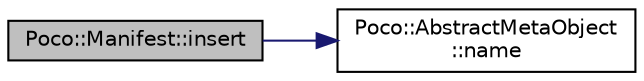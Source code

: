 digraph "Poco::Manifest::insert"
{
 // LATEX_PDF_SIZE
  edge [fontname="Helvetica",fontsize="10",labelfontname="Helvetica",labelfontsize="10"];
  node [fontname="Helvetica",fontsize="10",shape=record];
  rankdir="LR";
  Node1 [label="Poco::Manifest::insert",height=0.2,width=0.4,color="black", fillcolor="grey75", style="filled", fontcolor="black",tooltip=" "];
  Node1 -> Node2 [color="midnightblue",fontsize="10",style="solid",fontname="Helvetica"];
  Node2 [label="Poco::AbstractMetaObject\l::name",height=0.2,width=0.4,color="black", fillcolor="white", style="filled",URL="$classPoco_1_1AbstractMetaObject.html#a62e20079e8dccd0fcd855a089287403a",tooltip=" "];
}
